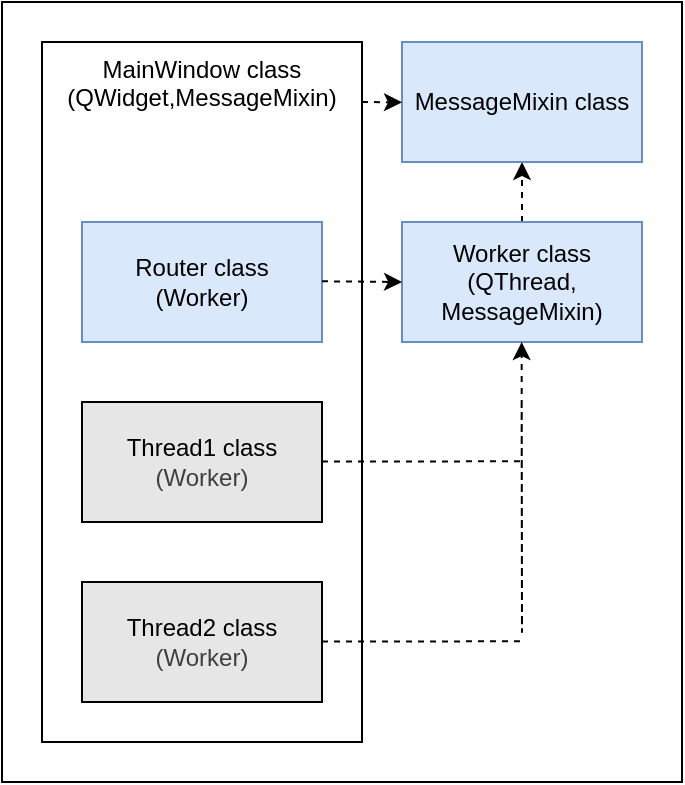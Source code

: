 <mxfile>
    <diagram id="WwLS9RG3F_lT-uzxJHaA" name="ページ1">
        <mxGraphModel dx="672" dy="599" grid="1" gridSize="10" guides="1" tooltips="1" connect="1" arrows="1" fold="1" page="1" pageScale="1" pageWidth="827" pageHeight="1169" background="#ffffff" math="0" shadow="0">
            <root>
                <mxCell id="0"/>
                <mxCell id="1" parent="0"/>
                <mxCell id="23" value="" style="rounded=0;whiteSpace=wrap;html=1;fontFamily=Helvetica;" parent="1" vertex="1">
                    <mxGeometry x="160" y="280" width="340" height="390" as="geometry"/>
                </mxCell>
                <mxCell id="3" value="MainWindow class&lt;div&gt;(QWidget,MessageMixin)&lt;/div&gt;" style="rounded=0;whiteSpace=wrap;html=1;verticalAlign=top;fontFamily=Helvetica;" parent="1" vertex="1">
                    <mxGeometry x="180" y="300" width="160" height="350" as="geometry"/>
                </mxCell>
                <mxCell id="5" value="Router class&lt;div&gt;(Worker)&lt;/div&gt;" style="rounded=0;whiteSpace=wrap;html=1;fontFamily=Helvetica;fillColor=#dae8fc;strokeColor=#6c8ebf;" parent="1" vertex="1">
                    <mxGeometry x="200" y="390" width="120" height="60" as="geometry"/>
                </mxCell>
                <mxCell id="7" value="Thread1 class&lt;div&gt;&lt;span style=&quot;color: rgb(63, 63, 63);&quot;&gt;(Worker)&lt;/span&gt;&lt;/div&gt;" style="rounded=0;whiteSpace=wrap;html=1;fontFamily=Helvetica;fillColor=#E6E6E6;" parent="1" vertex="1">
                    <mxGeometry x="200" y="480" width="120" height="60" as="geometry"/>
                </mxCell>
                <mxCell id="8" value="Thread2 class&lt;div&gt;&lt;span style=&quot;color: rgb(63, 63, 63);&quot;&gt;(Worker)&lt;/span&gt;&lt;/div&gt;" style="rounded=0;whiteSpace=wrap;html=1;fontFamily=Helvetica;gradientColor=none;fillStyle=auto;fillColor=#E6E6E6;" parent="1" vertex="1">
                    <mxGeometry x="200" y="570" width="120" height="60" as="geometry"/>
                </mxCell>
                <mxCell id="15" value="" style="endArrow=classic;html=1;dashed=1;fontFamily=Helvetica;entryX=0.5;entryY=1;entryDx=0;entryDy=0;" parent="1" edge="1" target="27" source="26">
                    <mxGeometry width="50" height="50" relative="1" as="geometry">
                        <mxPoint x="419.5" y="390" as="sourcePoint"/>
                        <mxPoint x="419.5" y="340" as="targetPoint"/>
                    </mxGeometry>
                </mxCell>
                <mxCell id="26" value="Worker class&lt;div&gt;(QThread, MessageMixin)&lt;/div&gt;" style="rounded=0;whiteSpace=wrap;html=1;fontFamily=Helvetica;fillColor=#dae8fc;strokeColor=#6c8ebf;" vertex="1" parent="1">
                    <mxGeometry x="360" y="390" width="120" height="60" as="geometry"/>
                </mxCell>
                <mxCell id="27" value="MessageMixin class" style="rounded=0;whiteSpace=wrap;html=1;fontFamily=Helvetica;fillColor=#dae8fc;strokeColor=#6c8ebf;" vertex="1" parent="1">
                    <mxGeometry x="360" y="300" width="120" height="60" as="geometry"/>
                </mxCell>
                <mxCell id="34" value="" style="endArrow=classic;html=1;dashed=1;fontFamily=Helvetica;entryX=0.5;entryY=1;entryDx=0;entryDy=0;" edge="1" parent="1">
                    <mxGeometry width="50" height="50" relative="1" as="geometry">
                        <mxPoint x="419.82" y="480" as="sourcePoint"/>
                        <mxPoint x="419.82" y="450" as="targetPoint"/>
                        <Array as="points">
                            <mxPoint x="420" y="600"/>
                        </Array>
                    </mxGeometry>
                </mxCell>
                <mxCell id="35" value="" style="endArrow=none;html=1;entryX=0.912;entryY=0.583;entryDx=0;entryDy=0;entryPerimeter=0;dashed=1;" edge="1" parent="1">
                    <mxGeometry width="50" height="50" relative="1" as="geometry">
                        <mxPoint x="320" y="509.8" as="sourcePoint"/>
                        <mxPoint x="420.08" y="509.64" as="targetPoint"/>
                    </mxGeometry>
                </mxCell>
                <mxCell id="36" value="" style="endArrow=none;html=1;entryX=0.912;entryY=0.583;entryDx=0;entryDy=0;entryPerimeter=0;dashed=1;" edge="1" parent="1">
                    <mxGeometry width="50" height="50" relative="1" as="geometry">
                        <mxPoint x="320" y="599.8" as="sourcePoint"/>
                        <mxPoint x="420.08" y="599.64" as="targetPoint"/>
                    </mxGeometry>
                </mxCell>
                <mxCell id="39" value="" style="endArrow=classic;html=1;dashed=1;entryX=0;entryY=0.5;entryDx=0;entryDy=0;" edge="1" parent="1" target="26">
                    <mxGeometry width="50" height="50" relative="1" as="geometry">
                        <mxPoint x="320" y="419.64" as="sourcePoint"/>
                        <mxPoint x="400" y="419.64" as="targetPoint"/>
                    </mxGeometry>
                </mxCell>
                <mxCell id="40" value="" style="endArrow=classic;html=1;dashed=1;entryX=0;entryY=0.5;entryDx=0;entryDy=0;" edge="1" parent="1">
                    <mxGeometry width="50" height="50" relative="1" as="geometry">
                        <mxPoint x="340" y="330" as="sourcePoint"/>
                        <mxPoint x="360" y="330.17" as="targetPoint"/>
                    </mxGeometry>
                </mxCell>
            </root>
        </mxGraphModel>
    </diagram>
</mxfile>